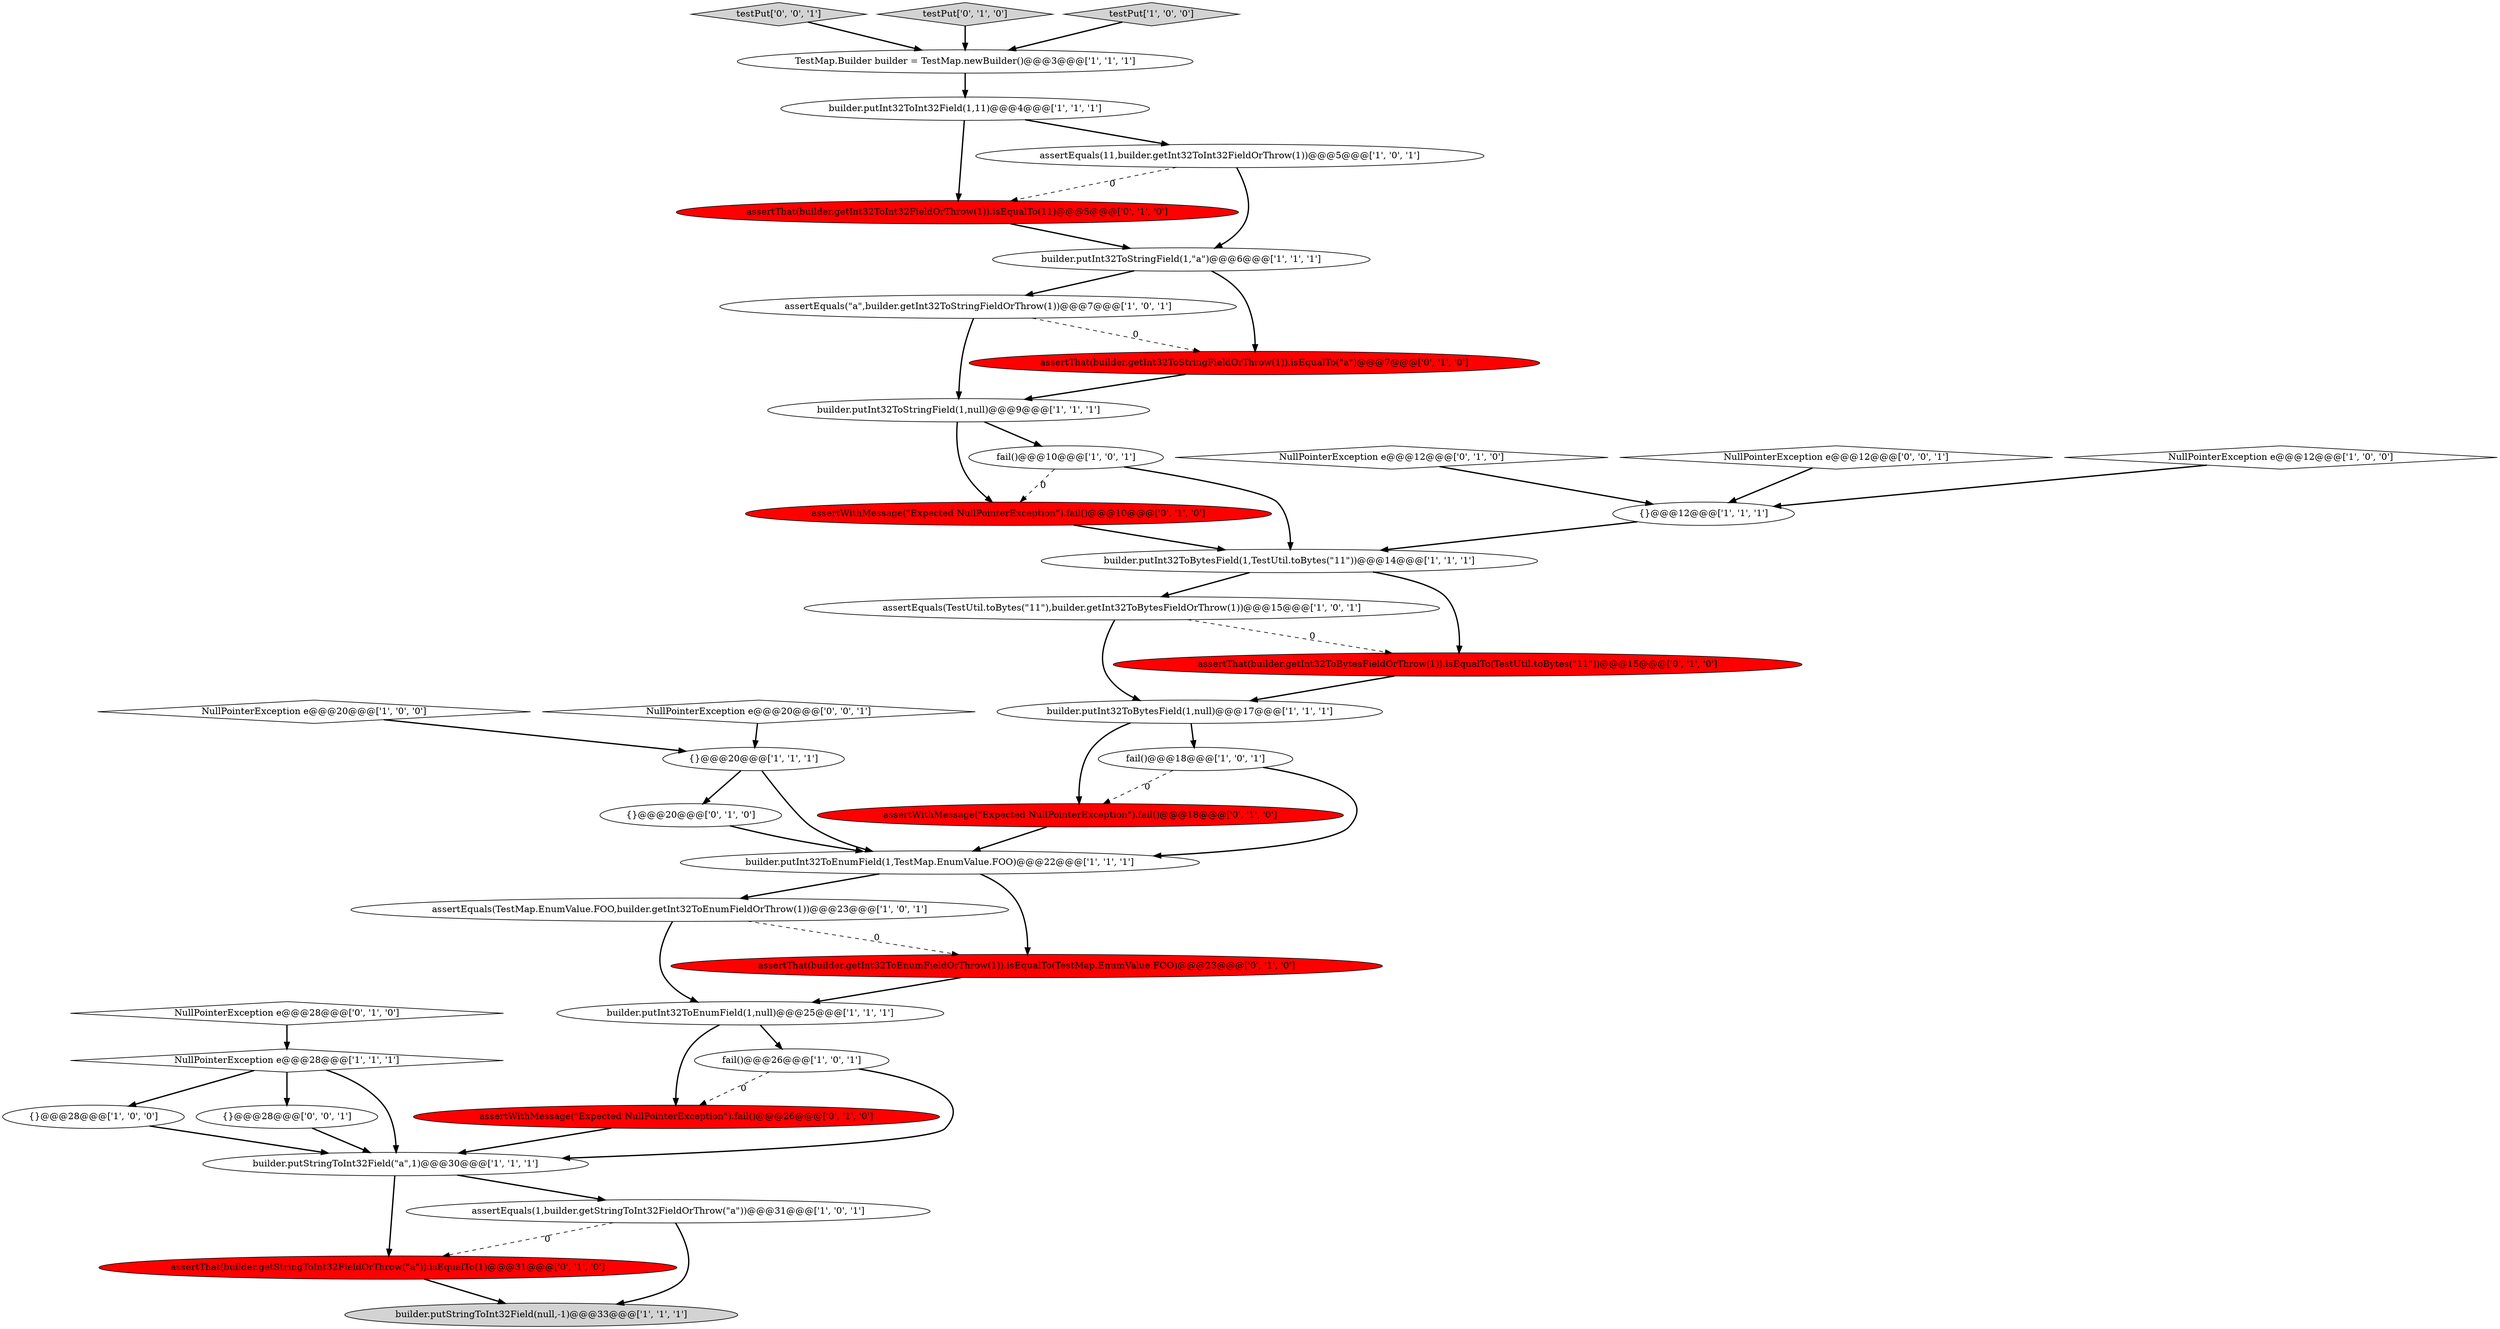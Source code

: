 digraph {
28 [style = filled, label = "NullPointerException e@@@28@@@['0', '1', '0']", fillcolor = white, shape = diamond image = "AAA0AAABBB2BBB"];
38 [style = filled, label = "testPut['0', '0', '1']", fillcolor = lightgray, shape = diamond image = "AAA0AAABBB3BBB"];
22 [style = filled, label = "{}@@@20@@@['1', '1', '1']", fillcolor = white, shape = ellipse image = "AAA0AAABBB1BBB"];
27 [style = filled, label = "testPut['0', '1', '0']", fillcolor = lightgray, shape = diamond image = "AAA0AAABBB2BBB"];
12 [style = filled, label = "testPut['1', '0', '0']", fillcolor = lightgray, shape = diamond image = "AAA0AAABBB1BBB"];
1 [style = filled, label = "fail()@@@26@@@['1', '0', '1']", fillcolor = white, shape = ellipse image = "AAA0AAABBB1BBB"];
13 [style = filled, label = "NullPointerException e@@@20@@@['1', '0', '0']", fillcolor = white, shape = diamond image = "AAA0AAABBB1BBB"];
25 [style = filled, label = "NullPointerException e@@@12@@@['0', '1', '0']", fillcolor = white, shape = diamond image = "AAA0AAABBB2BBB"];
37 [style = filled, label = "NullPointerException e@@@12@@@['0', '0', '1']", fillcolor = white, shape = diamond image = "AAA0AAABBB3BBB"];
20 [style = filled, label = "builder.putInt32ToBytesField(1,TestUtil.toBytes(\"11\"))@@@14@@@['1', '1', '1']", fillcolor = white, shape = ellipse image = "AAA0AAABBB1BBB"];
2 [style = filled, label = "{}@@@28@@@['1', '0', '0']", fillcolor = white, shape = ellipse image = "AAA0AAABBB1BBB"];
40 [style = filled, label = "{}@@@28@@@['0', '0', '1']", fillcolor = white, shape = ellipse image = "AAA0AAABBB3BBB"];
6 [style = filled, label = "builder.putInt32ToEnumField(1,TestMap.EnumValue.FOO)@@@22@@@['1', '1', '1']", fillcolor = white, shape = ellipse image = "AAA0AAABBB1BBB"];
39 [style = filled, label = "NullPointerException e@@@20@@@['0', '0', '1']", fillcolor = white, shape = diamond image = "AAA0AAABBB3BBB"];
15 [style = filled, label = "builder.putStringToInt32Field(\"a\",1)@@@30@@@['1', '1', '1']", fillcolor = white, shape = ellipse image = "AAA0AAABBB1BBB"];
4 [style = filled, label = "assertEquals(\"a\",builder.getInt32ToStringFieldOrThrow(1))@@@7@@@['1', '0', '1']", fillcolor = white, shape = ellipse image = "AAA0AAABBB1BBB"];
31 [style = filled, label = "assertThat(builder.getInt32ToStringFieldOrThrow(1)).isEqualTo(\"a\")@@@7@@@['0', '1', '0']", fillcolor = red, shape = ellipse image = "AAA1AAABBB2BBB"];
11 [style = filled, label = "builder.putInt32ToEnumField(1,null)@@@25@@@['1', '1', '1']", fillcolor = white, shape = ellipse image = "AAA0AAABBB1BBB"];
16 [style = filled, label = "builder.putInt32ToInt32Field(1,11)@@@4@@@['1', '1', '1']", fillcolor = white, shape = ellipse image = "AAA0AAABBB1BBB"];
26 [style = filled, label = "assertThat(builder.getInt32ToInt32FieldOrThrow(1)).isEqualTo(11)@@@5@@@['0', '1', '0']", fillcolor = red, shape = ellipse image = "AAA1AAABBB2BBB"];
32 [style = filled, label = "assertThat(builder.getStringToInt32FieldOrThrow(\"a\")).isEqualTo(1)@@@31@@@['0', '1', '0']", fillcolor = red, shape = ellipse image = "AAA1AAABBB2BBB"];
30 [style = filled, label = "assertWithMessage(\"Expected NullPointerException\").fail()@@@10@@@['0', '1', '0']", fillcolor = red, shape = ellipse image = "AAA1AAABBB2BBB"];
5 [style = filled, label = "NullPointerException e@@@12@@@['1', '0', '0']", fillcolor = white, shape = diamond image = "AAA0AAABBB1BBB"];
24 [style = filled, label = "assertEquals(TestMap.EnumValue.FOO,builder.getInt32ToEnumFieldOrThrow(1))@@@23@@@['1', '0', '1']", fillcolor = white, shape = ellipse image = "AAA0AAABBB1BBB"];
36 [style = filled, label = "{}@@@20@@@['0', '1', '0']", fillcolor = white, shape = ellipse image = "AAA0AAABBB2BBB"];
8 [style = filled, label = "assertEquals(TestUtil.toBytes(\"11\"),builder.getInt32ToBytesFieldOrThrow(1))@@@15@@@['1', '0', '1']", fillcolor = white, shape = ellipse image = "AAA0AAABBB1BBB"];
17 [style = filled, label = "{}@@@12@@@['1', '1', '1']", fillcolor = white, shape = ellipse image = "AAA0AAABBB1BBB"];
19 [style = filled, label = "builder.putInt32ToStringField(1,null)@@@9@@@['1', '1', '1']", fillcolor = white, shape = ellipse image = "AAA0AAABBB1BBB"];
18 [style = filled, label = "NullPointerException e@@@28@@@['1', '1', '1']", fillcolor = white, shape = diamond image = "AAA0AAABBB1BBB"];
21 [style = filled, label = "builder.putInt32ToStringField(1,\"a\")@@@6@@@['1', '1', '1']", fillcolor = white, shape = ellipse image = "AAA0AAABBB1BBB"];
35 [style = filled, label = "assertWithMessage(\"Expected NullPointerException\").fail()@@@18@@@['0', '1', '0']", fillcolor = red, shape = ellipse image = "AAA1AAABBB2BBB"];
29 [style = filled, label = "assertThat(builder.getInt32ToEnumFieldOrThrow(1)).isEqualTo(TestMap.EnumValue.FOO)@@@23@@@['0', '1', '0']", fillcolor = red, shape = ellipse image = "AAA1AAABBB2BBB"];
9 [style = filled, label = "builder.putInt32ToBytesField(1,null)@@@17@@@['1', '1', '1']", fillcolor = white, shape = ellipse image = "AAA0AAABBB1BBB"];
23 [style = filled, label = "assertEquals(1,builder.getStringToInt32FieldOrThrow(\"a\"))@@@31@@@['1', '0', '1']", fillcolor = white, shape = ellipse image = "AAA0AAABBB1BBB"];
10 [style = filled, label = "fail()@@@10@@@['1', '0', '1']", fillcolor = white, shape = ellipse image = "AAA0AAABBB1BBB"];
14 [style = filled, label = "assertEquals(11,builder.getInt32ToInt32FieldOrThrow(1))@@@5@@@['1', '0', '1']", fillcolor = white, shape = ellipse image = "AAA0AAABBB1BBB"];
34 [style = filled, label = "assertThat(builder.getInt32ToBytesFieldOrThrow(1)).isEqualTo(TestUtil.toBytes(\"11\"))@@@15@@@['0', '1', '0']", fillcolor = red, shape = ellipse image = "AAA1AAABBB2BBB"];
3 [style = filled, label = "fail()@@@18@@@['1', '0', '1']", fillcolor = white, shape = ellipse image = "AAA0AAABBB1BBB"];
7 [style = filled, label = "builder.putStringToInt32Field(null,-1)@@@33@@@['1', '1', '1']", fillcolor = lightgray, shape = ellipse image = "AAA0AAABBB1BBB"];
33 [style = filled, label = "assertWithMessage(\"Expected NullPointerException\").fail()@@@26@@@['0', '1', '0']", fillcolor = red, shape = ellipse image = "AAA1AAABBB2BBB"];
0 [style = filled, label = "TestMap.Builder builder = TestMap.newBuilder()@@@3@@@['1', '1', '1']", fillcolor = white, shape = ellipse image = "AAA0AAABBB1BBB"];
36->6 [style = bold, label=""];
1->33 [style = dashed, label="0"];
15->23 [style = bold, label=""];
0->16 [style = bold, label=""];
10->20 [style = bold, label=""];
34->9 [style = bold, label=""];
28->18 [style = bold, label=""];
3->35 [style = dashed, label="0"];
27->0 [style = bold, label=""];
35->6 [style = bold, label=""];
11->1 [style = bold, label=""];
33->15 [style = bold, label=""];
30->20 [style = bold, label=""];
20->34 [style = bold, label=""];
1->15 [style = bold, label=""];
18->40 [style = bold, label=""];
37->17 [style = bold, label=""];
4->19 [style = bold, label=""];
18->15 [style = bold, label=""];
16->26 [style = bold, label=""];
40->15 [style = bold, label=""];
4->31 [style = dashed, label="0"];
8->34 [style = dashed, label="0"];
3->6 [style = bold, label=""];
19->10 [style = bold, label=""];
6->24 [style = bold, label=""];
24->29 [style = dashed, label="0"];
32->7 [style = bold, label=""];
18->2 [style = bold, label=""];
5->17 [style = bold, label=""];
12->0 [style = bold, label=""];
25->17 [style = bold, label=""];
9->35 [style = bold, label=""];
6->29 [style = bold, label=""];
14->26 [style = dashed, label="0"];
26->21 [style = bold, label=""];
39->22 [style = bold, label=""];
23->32 [style = dashed, label="0"];
20->8 [style = bold, label=""];
10->30 [style = dashed, label="0"];
21->31 [style = bold, label=""];
29->11 [style = bold, label=""];
24->11 [style = bold, label=""];
22->36 [style = bold, label=""];
2->15 [style = bold, label=""];
38->0 [style = bold, label=""];
8->9 [style = bold, label=""];
11->33 [style = bold, label=""];
9->3 [style = bold, label=""];
16->14 [style = bold, label=""];
23->7 [style = bold, label=""];
13->22 [style = bold, label=""];
21->4 [style = bold, label=""];
15->32 [style = bold, label=""];
31->19 [style = bold, label=""];
14->21 [style = bold, label=""];
22->6 [style = bold, label=""];
17->20 [style = bold, label=""];
19->30 [style = bold, label=""];
}

